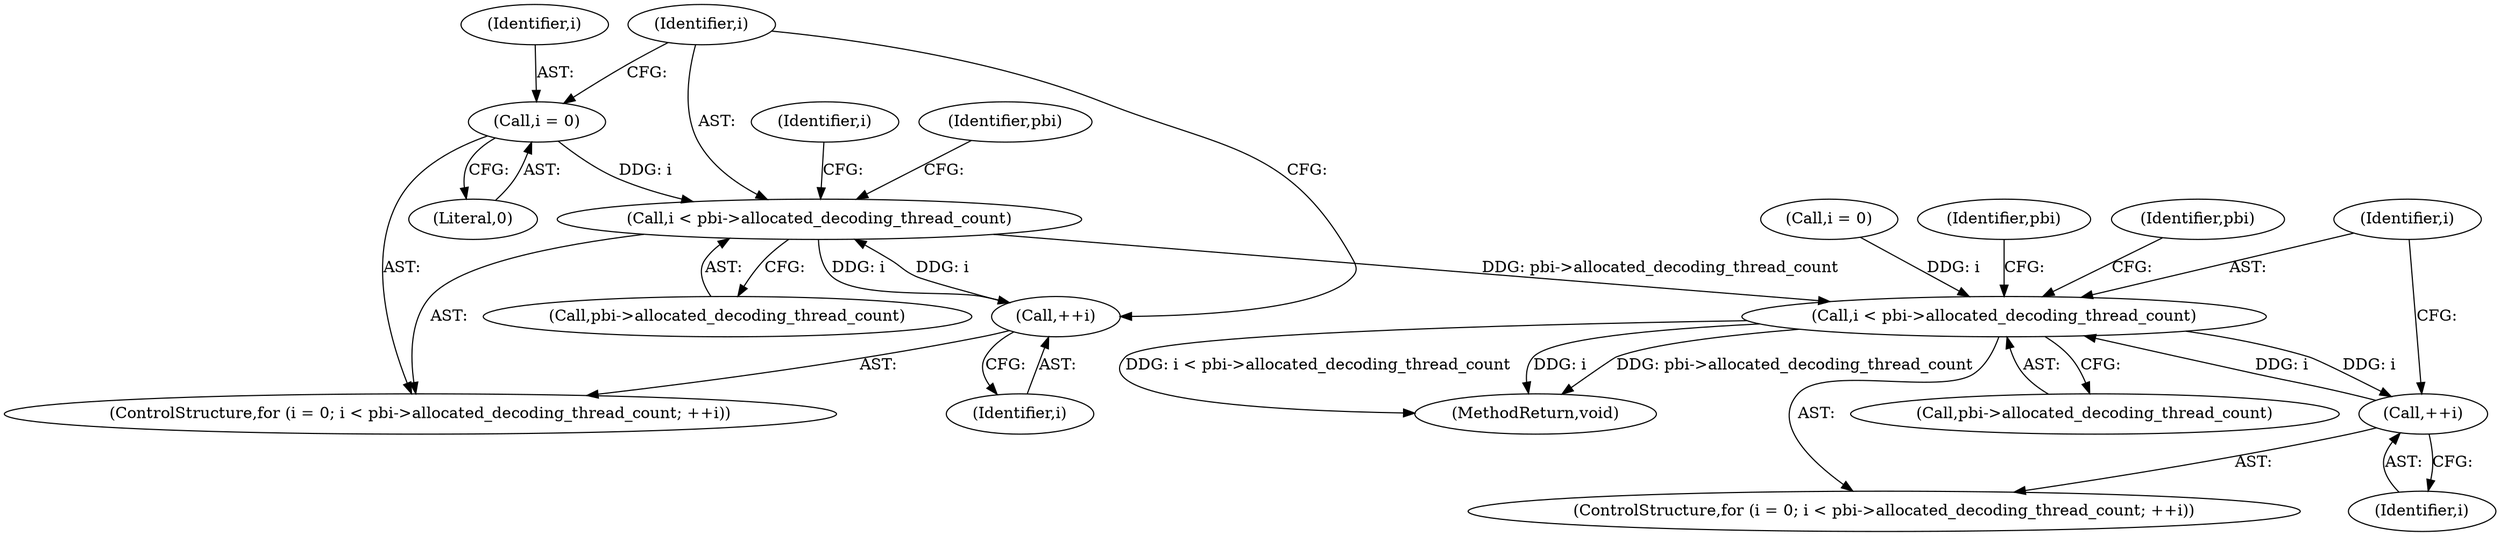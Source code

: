 digraph "0_Android_6886e8e0a9db2dbad723dc37a548233e004b33bc_2@API" {
"1000120" [label="(Call,i < pbi->allocated_decoding_thread_count)"];
"1000125" [label="(Call,++i)"];
"1000120" [label="(Call,i < pbi->allocated_decoding_thread_count)"];
"1000117" [label="(Call,i = 0)"];
"1000146" [label="(Call,i < pbi->allocated_decoding_thread_count)"];
"1000151" [label="(Call,++i)"];
"1000142" [label="(ControlStructure,for (i = 0; i < pbi->allocated_decoding_thread_count; ++i))"];
"1000148" [label="(Call,pbi->allocated_decoding_thread_count)"];
"1000117" [label="(Call,i = 0)"];
"1000119" [label="(Literal,0)"];
"1000122" [label="(Call,pbi->allocated_decoding_thread_count)"];
"1000120" [label="(Call,i < pbi->allocated_decoding_thread_count)"];
"1000152" [label="(Identifier,i)"];
"1000209" [label="(MethodReturn,void)"];
"1000151" [label="(Call,++i)"];
"1000125" [label="(Call,++i)"];
"1000144" [label="(Identifier,i)"];
"1000143" [label="(Call,i = 0)"];
"1000116" [label="(ControlStructure,for (i = 0; i < pbi->allocated_decoding_thread_count; ++i))"];
"1000164" [label="(Identifier,pbi)"];
"1000132" [label="(Identifier,pbi)"];
"1000118" [label="(Identifier,i)"];
"1000146" [label="(Call,i < pbi->allocated_decoding_thread_count)"];
"1000121" [label="(Identifier,i)"];
"1000158" [label="(Identifier,pbi)"];
"1000147" [label="(Identifier,i)"];
"1000126" [label="(Identifier,i)"];
"1000120" -> "1000116"  [label="AST: "];
"1000120" -> "1000122"  [label="CFG: "];
"1000121" -> "1000120"  [label="AST: "];
"1000122" -> "1000120"  [label="AST: "];
"1000132" -> "1000120"  [label="CFG: "];
"1000144" -> "1000120"  [label="CFG: "];
"1000125" -> "1000120"  [label="DDG: i"];
"1000117" -> "1000120"  [label="DDG: i"];
"1000120" -> "1000125"  [label="DDG: i"];
"1000120" -> "1000146"  [label="DDG: pbi->allocated_decoding_thread_count"];
"1000125" -> "1000116"  [label="AST: "];
"1000125" -> "1000126"  [label="CFG: "];
"1000126" -> "1000125"  [label="AST: "];
"1000121" -> "1000125"  [label="CFG: "];
"1000117" -> "1000116"  [label="AST: "];
"1000117" -> "1000119"  [label="CFG: "];
"1000118" -> "1000117"  [label="AST: "];
"1000119" -> "1000117"  [label="AST: "];
"1000121" -> "1000117"  [label="CFG: "];
"1000146" -> "1000142"  [label="AST: "];
"1000146" -> "1000148"  [label="CFG: "];
"1000147" -> "1000146"  [label="AST: "];
"1000148" -> "1000146"  [label="AST: "];
"1000158" -> "1000146"  [label="CFG: "];
"1000164" -> "1000146"  [label="CFG: "];
"1000146" -> "1000209"  [label="DDG: pbi->allocated_decoding_thread_count"];
"1000146" -> "1000209"  [label="DDG: i < pbi->allocated_decoding_thread_count"];
"1000146" -> "1000209"  [label="DDG: i"];
"1000151" -> "1000146"  [label="DDG: i"];
"1000143" -> "1000146"  [label="DDG: i"];
"1000146" -> "1000151"  [label="DDG: i"];
"1000151" -> "1000142"  [label="AST: "];
"1000151" -> "1000152"  [label="CFG: "];
"1000152" -> "1000151"  [label="AST: "];
"1000147" -> "1000151"  [label="CFG: "];
}
